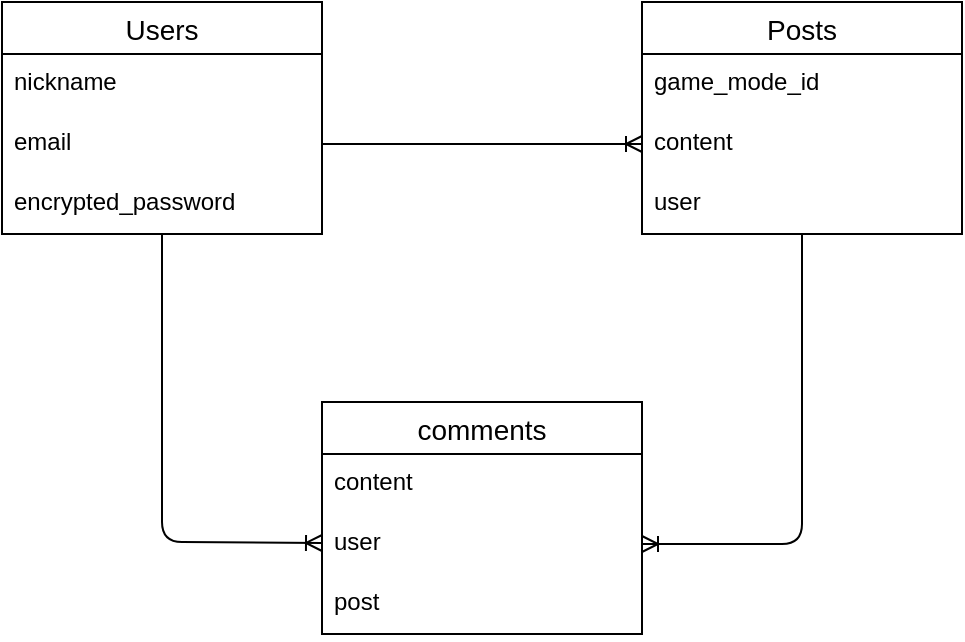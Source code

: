 <mxfile>
    <diagram id="UA-w83ugbeq9vLxGmRZm" name="ER図">
        <mxGraphModel dx="457" dy="560" grid="1" gridSize="10" guides="1" tooltips="1" connect="1" arrows="1" fold="1" page="1" pageScale="1" pageWidth="827" pageHeight="1169" math="0" shadow="0">
            <root>
                <mxCell id="0"/>
                <mxCell id="1" parent="0"/>
                <mxCell id="2" value="Users" style="swimlane;fontStyle=0;childLayout=stackLayout;horizontal=1;startSize=26;horizontalStack=0;resizeParent=1;resizeParentMax=0;resizeLast=0;collapsible=1;marginBottom=0;align=center;fontSize=14;" parent="1" vertex="1">
                    <mxGeometry x="160" y="120" width="160" height="116" as="geometry"/>
                </mxCell>
                <mxCell id="3" value="nickname" style="text;strokeColor=none;fillColor=none;spacingLeft=4;spacingRight=4;overflow=hidden;rotatable=0;points=[[0,0.5],[1,0.5]];portConstraint=eastwest;fontSize=12;" parent="2" vertex="1">
                    <mxGeometry y="26" width="160" height="30" as="geometry"/>
                </mxCell>
                <mxCell id="4" value="email" style="text;strokeColor=none;fillColor=none;spacingLeft=4;spacingRight=4;overflow=hidden;rotatable=0;points=[[0,0.5],[1,0.5]];portConstraint=eastwest;fontSize=12;" parent="2" vertex="1">
                    <mxGeometry y="56" width="160" height="30" as="geometry"/>
                </mxCell>
                <mxCell id="5" value="encrypted_password" style="text;strokeColor=none;fillColor=none;spacingLeft=4;spacingRight=4;overflow=hidden;rotatable=0;points=[[0,0.5],[1,0.5]];portConstraint=eastwest;fontSize=12;" parent="2" vertex="1">
                    <mxGeometry y="86" width="160" height="30" as="geometry"/>
                </mxCell>
                <mxCell id="6" value="Posts" style="swimlane;fontStyle=0;childLayout=stackLayout;horizontal=1;startSize=26;horizontalStack=0;resizeParent=1;resizeParentMax=0;resizeLast=0;collapsible=1;marginBottom=0;align=center;fontSize=14;" parent="1" vertex="1">
                    <mxGeometry x="480" y="120" width="160" height="116" as="geometry"/>
                </mxCell>
                <mxCell id="7" value="game_mode_id" style="text;strokeColor=none;fillColor=none;spacingLeft=4;spacingRight=4;overflow=hidden;rotatable=0;points=[[0,0.5],[1,0.5]];portConstraint=eastwest;fontSize=12;" parent="6" vertex="1">
                    <mxGeometry y="26" width="160" height="30" as="geometry"/>
                </mxCell>
                <mxCell id="8" value="content" style="text;strokeColor=none;fillColor=none;spacingLeft=4;spacingRight=4;overflow=hidden;rotatable=0;points=[[0,0.5],[1,0.5]];portConstraint=eastwest;fontSize=12;" parent="6" vertex="1">
                    <mxGeometry y="56" width="160" height="30" as="geometry"/>
                </mxCell>
                <mxCell id="9" value="user" style="text;strokeColor=none;fillColor=none;spacingLeft=4;spacingRight=4;overflow=hidden;rotatable=0;points=[[0,0.5],[1,0.5]];portConstraint=eastwest;fontSize=12;" parent="6" vertex="1">
                    <mxGeometry y="86" width="160" height="30" as="geometry"/>
                </mxCell>
                <mxCell id="10" value="comments" style="swimlane;fontStyle=0;childLayout=stackLayout;horizontal=1;startSize=26;horizontalStack=0;resizeParent=1;resizeParentMax=0;resizeLast=0;collapsible=1;marginBottom=0;align=center;fontSize=14;" parent="1" vertex="1">
                    <mxGeometry x="320" y="320" width="160" height="116" as="geometry"/>
                </mxCell>
                <mxCell id="11" value="content" style="text;strokeColor=none;fillColor=none;spacingLeft=4;spacingRight=4;overflow=hidden;rotatable=0;points=[[0,0.5],[1,0.5]];portConstraint=eastwest;fontSize=12;" parent="10" vertex="1">
                    <mxGeometry y="26" width="160" height="30" as="geometry"/>
                </mxCell>
                <mxCell id="12" value="user" style="text;strokeColor=none;fillColor=none;spacingLeft=4;spacingRight=4;overflow=hidden;rotatable=0;points=[[0,0.5],[1,0.5]];portConstraint=eastwest;fontSize=12;" parent="10" vertex="1">
                    <mxGeometry y="56" width="160" height="30" as="geometry"/>
                </mxCell>
                <mxCell id="13" value="post" style="text;strokeColor=none;fillColor=none;spacingLeft=4;spacingRight=4;overflow=hidden;rotatable=0;points=[[0,0.5],[1,0.5]];portConstraint=eastwest;fontSize=12;" parent="10" vertex="1">
                    <mxGeometry y="86" width="160" height="30" as="geometry"/>
                </mxCell>
                <mxCell id="14" value="" style="fontSize=12;html=1;endArrow=ERoneToMany;" parent="1" source="4" target="8" edge="1">
                    <mxGeometry width="100" height="100" relative="1" as="geometry">
                        <mxPoint x="340" y="200" as="sourcePoint"/>
                        <mxPoint x="440" y="100" as="targetPoint"/>
                    </mxGeometry>
                </mxCell>
                <mxCell id="15" value="" style="fontSize=12;html=1;endArrow=ERoneToMany;" parent="1" source="5" target="12" edge="1">
                    <mxGeometry width="100" height="100" relative="1" as="geometry">
                        <mxPoint x="240" y="240" as="sourcePoint"/>
                        <mxPoint x="250" y="290" as="targetPoint"/>
                        <Array as="points">
                            <mxPoint x="240" y="390"/>
                        </Array>
                    </mxGeometry>
                </mxCell>
                <mxCell id="16" value="" style="fontSize=12;html=1;endArrow=ERoneToMany;entryX=1;entryY=0.5;entryDx=0;entryDy=0;" parent="1" source="9" target="12" edge="1">
                    <mxGeometry width="100" height="100" relative="1" as="geometry">
                        <mxPoint x="510" y="360" as="sourcePoint"/>
                        <mxPoint x="560" y="390" as="targetPoint"/>
                        <Array as="points">
                            <mxPoint x="560" y="391"/>
                        </Array>
                    </mxGeometry>
                </mxCell>
            </root>
        </mxGraphModel>
    </diagram>
    <diagram id="YLxEDUZqsUIMqj_K66-z" name="画面遷移図">
        <mxGraphModel dx="457" dy="560" grid="1" gridSize="10" guides="1" tooltips="1" connect="1" arrows="1" fold="1" page="1" pageScale="1" pageWidth="827" pageHeight="1169" math="0" shadow="0">
            <root>
                <mxCell id="0"/>
                <mxCell id="1" parent="0"/>
                <mxCell id="-0BPjacbQZ4cd9V21KnK-16" style="edgeStyle=none;html=1;exitX=1;exitY=0.5;exitDx=0;exitDy=0;entryX=0;entryY=0.5;entryDx=0;entryDy=0;" parent="1" source="-0BPjacbQZ4cd9V21KnK-2" target="-0BPjacbQZ4cd9V21KnK-5" edge="1">
                    <mxGeometry relative="1" as="geometry"/>
                </mxCell>
                <mxCell id="-0BPjacbQZ4cd9V21KnK-2" value="サインイン/ログインページ" style="rounded=1;whiteSpace=wrap;html=1;" parent="1" vertex="1">
                    <mxGeometry x="50" y="120" width="190" height="60" as="geometry"/>
                </mxCell>
                <mxCell id="-0BPjacbQZ4cd9V21KnK-17" style="edgeStyle=none;html=1;exitX=1;exitY=0.5;exitDx=0;exitDy=0;entryX=0;entryY=0.5;entryDx=0;entryDy=0;" parent="1" source="-0BPjacbQZ4cd9V21KnK-5" target="-0BPjacbQZ4cd9V21KnK-6" edge="1">
                    <mxGeometry relative="1" as="geometry"/>
                </mxCell>
                <mxCell id="-0BPjacbQZ4cd9V21KnK-109" style="edgeStyle=none;html=1;exitX=1;exitY=1;exitDx=0;exitDy=0;entryX=0;entryY=0;entryDx=0;entryDy=0;" parent="1" source="-0BPjacbQZ4cd9V21KnK-5" target="-0BPjacbQZ4cd9V21KnK-13" edge="1">
                    <mxGeometry relative="1" as="geometry"/>
                </mxCell>
                <mxCell id="-0BPjacbQZ4cd9V21KnK-125" style="edgeStyle=none;html=1;exitX=0.5;exitY=1;exitDx=0;exitDy=0;entryX=0.5;entryY=0;entryDx=0;entryDy=0;" parent="1" source="-0BPjacbQZ4cd9V21KnK-5" target="-0BPjacbQZ4cd9V21KnK-124" edge="1">
                    <mxGeometry relative="1" as="geometry"/>
                </mxCell>
                <mxCell id="-0BPjacbQZ4cd9V21KnK-5" value="トップページ&lt;br&gt;(募集一覧ページ)" style="rounded=1;whiteSpace=wrap;html=1;" parent="1" vertex="1">
                    <mxGeometry x="280" y="120" width="120" height="60" as="geometry"/>
                </mxCell>
                <mxCell id="-0BPjacbQZ4cd9V21KnK-19" style="edgeStyle=none;html=1;exitX=1;exitY=0.5;exitDx=0;exitDy=0;entryX=0;entryY=0.5;entryDx=0;entryDy=0;" parent="1" source="-0BPjacbQZ4cd9V21KnK-6" target="-0BPjacbQZ4cd9V21KnK-18" edge="1">
                    <mxGeometry relative="1" as="geometry"/>
                </mxCell>
                <mxCell id="-0BPjacbQZ4cd9V21KnK-6" value="新規投稿ページ" style="rounded=1;whiteSpace=wrap;html=1;" parent="1" vertex="1">
                    <mxGeometry x="440" y="120" width="120" height="60" as="geometry"/>
                </mxCell>
                <mxCell id="-0BPjacbQZ4cd9V21KnK-110" style="edgeStyle=none;html=1;exitX=1;exitY=0.5;exitDx=0;exitDy=0;entryX=0;entryY=0.5;entryDx=0;entryDy=0;" parent="1" source="-0BPjacbQZ4cd9V21KnK-13" target="-0BPjacbQZ4cd9V21KnK-15" edge="1">
                    <mxGeometry relative="1" as="geometry"/>
                </mxCell>
                <mxCell id="-0BPjacbQZ4cd9V21KnK-123" style="edgeStyle=none;html=1;exitX=1;exitY=1;exitDx=0;exitDy=0;entryX=0;entryY=0;entryDx=0;entryDy=0;" parent="1" source="-0BPjacbQZ4cd9V21KnK-13" target="-0BPjacbQZ4cd9V21KnK-120" edge="1">
                    <mxGeometry relative="1" as="geometry"/>
                </mxCell>
                <mxCell id="-0BPjacbQZ4cd9V21KnK-13" value="投稿詳細ページ" style="rounded=1;whiteSpace=wrap;html=1;" parent="1" vertex="1">
                    <mxGeometry x="440" y="220" width="120" height="60" as="geometry"/>
                </mxCell>
                <mxCell id="-0BPjacbQZ4cd9V21KnK-111" style="edgeStyle=none;html=1;exitX=1;exitY=0.5;exitDx=0;exitDy=0;entryX=0;entryY=0.5;entryDx=0;entryDy=0;" parent="1" source="-0BPjacbQZ4cd9V21KnK-15" target="-0BPjacbQZ4cd9V21KnK-20" edge="1">
                    <mxGeometry relative="1" as="geometry"/>
                </mxCell>
                <mxCell id="-0BPjacbQZ4cd9V21KnK-15" value="投稿編集ページ" style="rounded=1;whiteSpace=wrap;html=1;" parent="1" vertex="1">
                    <mxGeometry x="600" y="220" width="120" height="60" as="geometry"/>
                </mxCell>
                <mxCell id="-0BPjacbQZ4cd9V21KnK-113" style="edgeStyle=none;html=1;exitX=1;exitY=0.5;exitDx=0;exitDy=0;entryX=0;entryY=0.5;entryDx=0;entryDy=0;" parent="1" source="-0BPjacbQZ4cd9V21KnK-18" target="-0BPjacbQZ4cd9V21KnK-112" edge="1">
                    <mxGeometry relative="1" as="geometry"/>
                </mxCell>
                <mxCell id="-0BPjacbQZ4cd9V21KnK-18" value="投稿完了" style="rounded=1;whiteSpace=wrap;html=1;" parent="1" vertex="1">
                    <mxGeometry x="600" y="120" width="120" height="60" as="geometry"/>
                </mxCell>
                <mxCell id="-0BPjacbQZ4cd9V21KnK-117" style="edgeStyle=none;html=1;exitX=1;exitY=0.5;exitDx=0;exitDy=0;entryX=0;entryY=0.5;entryDx=0;entryDy=0;" parent="1" source="-0BPjacbQZ4cd9V21KnK-20" target="-0BPjacbQZ4cd9V21KnK-116" edge="1">
                    <mxGeometry relative="1" as="geometry"/>
                </mxCell>
                <mxCell id="-0BPjacbQZ4cd9V21KnK-20" value="編集完了" style="rounded=1;whiteSpace=wrap;html=1;" parent="1" vertex="1">
                    <mxGeometry x="760" y="220" width="120" height="60" as="geometry"/>
                </mxCell>
                <mxCell id="-0BPjacbQZ4cd9V21KnK-112" value="トップページ&lt;br&gt;(募集一覧ページ)" style="rounded=1;whiteSpace=wrap;html=1;" parent="1" vertex="1">
                    <mxGeometry x="760" y="120" width="120" height="60" as="geometry"/>
                </mxCell>
                <mxCell id="-0BPjacbQZ4cd9V21KnK-116" value="投稿詳細ページ" style="rounded=1;whiteSpace=wrap;html=1;" parent="1" vertex="1">
                    <mxGeometry x="920" y="220" width="120" height="60" as="geometry"/>
                </mxCell>
                <mxCell id="-0BPjacbQZ4cd9V21KnK-122" style="edgeStyle=none;html=1;exitX=1;exitY=0.5;exitDx=0;exitDy=0;entryX=0;entryY=0.5;entryDx=0;entryDy=0;" parent="1" source="-0BPjacbQZ4cd9V21KnK-120" target="-0BPjacbQZ4cd9V21KnK-121" edge="1">
                    <mxGeometry relative="1" as="geometry"/>
                </mxCell>
                <mxCell id="-0BPjacbQZ4cd9V21KnK-120" value="削除完了" style="rounded=1;whiteSpace=wrap;html=1;" parent="1" vertex="1">
                    <mxGeometry x="600" y="320" width="120" height="60" as="geometry"/>
                </mxCell>
                <mxCell id="-0BPjacbQZ4cd9V21KnK-121" value="トップページ&lt;br&gt;(募集一覧ページ)" style="rounded=1;whiteSpace=wrap;html=1;" parent="1" vertex="1">
                    <mxGeometry x="760" y="320" width="120" height="60" as="geometry"/>
                </mxCell>
                <mxCell id="-0BPjacbQZ4cd9V21KnK-126" style="edgeStyle=none;html=1;exitX=1;exitY=0.5;exitDx=0;exitDy=0;entryX=0;entryY=0.5;entryDx=0;entryDy=0;" parent="1" source="-0BPjacbQZ4cd9V21KnK-124" target="-0BPjacbQZ4cd9V21KnK-13" edge="1">
                    <mxGeometry relative="1" as="geometry"/>
                </mxCell>
                <mxCell id="-0BPjacbQZ4cd9V21KnK-124" value="マイページ" style="rounded=1;whiteSpace=wrap;html=1;" parent="1" vertex="1">
                    <mxGeometry x="280" y="220" width="120" height="60" as="geometry"/>
                </mxCell>
            </root>
        </mxGraphModel>
    </diagram>
</mxfile>